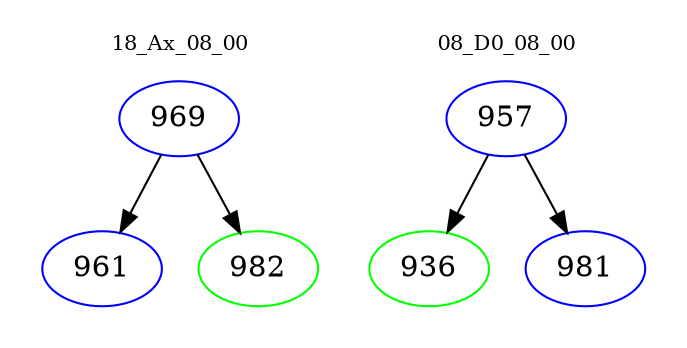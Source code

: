 digraph{
subgraph cluster_0 {
color = white
label = "18_Ax_08_00";
fontsize=10;
T0_969 [label="969", color="blue"]
T0_969 -> T0_961 [color="black"]
T0_961 [label="961", color="blue"]
T0_969 -> T0_982 [color="black"]
T0_982 [label="982", color="green"]
}
subgraph cluster_1 {
color = white
label = "08_D0_08_00";
fontsize=10;
T1_957 [label="957", color="blue"]
T1_957 -> T1_936 [color="black"]
T1_936 [label="936", color="green"]
T1_957 -> T1_981 [color="black"]
T1_981 [label="981", color="blue"]
}
}
